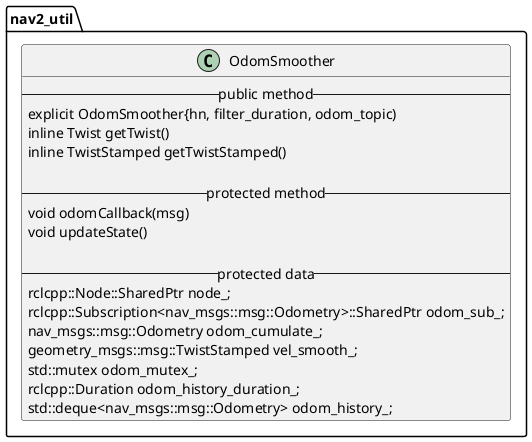 @startuml
'https://plantuml.com/class-diagram
namespace nav2_util{
class OdomSmoother{
-- public method --
explicit OdomSmoother{hn, filter_duration, odom_topic)
inline Twist getTwist()
inline TwistStamped getTwistStamped()

-- protected method --
void odomCallback(msg)
void updateState()

-- protected data --
rclcpp::Node::SharedPtr node_;
rclcpp::Subscription<nav_msgs::msg::Odometry>::SharedPtr odom_sub_;
nav_msgs::msg::Odometry odom_cumulate_;
geometry_msgs::msg::TwistStamped vel_smooth_;
std::mutex odom_mutex_;
rclcpp::Duration odom_history_duration_;
std::deque<nav_msgs::msg::Odometry> odom_history_;
}

}

@enduml